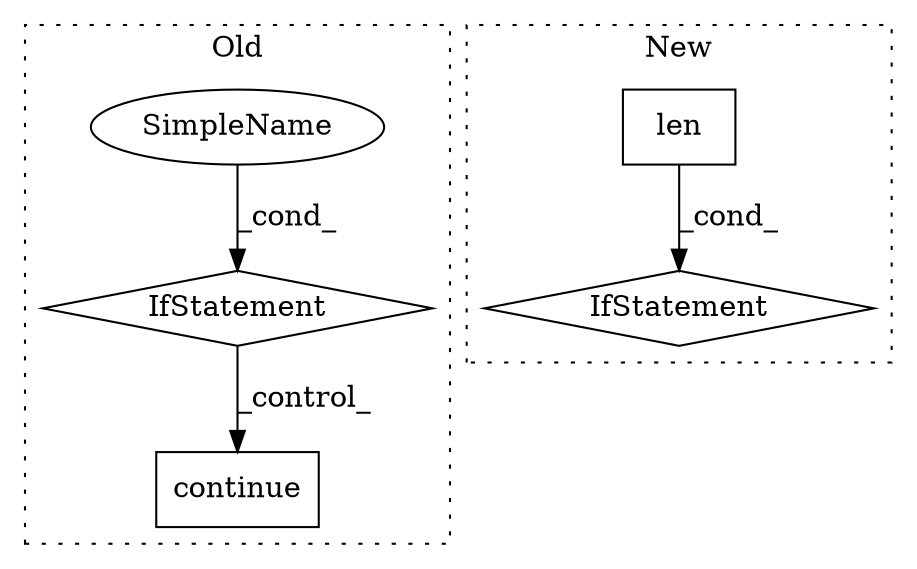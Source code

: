 digraph G {
subgraph cluster0 {
1 [label="continue" a="18" s="501" l="9" shape="box"];
4 [label="IfStatement" a="25" s="463,489" l="4,2" shape="diamond"];
5 [label="SimpleName" a="42" s="" l="" shape="ellipse"];
label = "Old";
style="dotted";
}
subgraph cluster1 {
2 [label="len" a="32" s="451,459" l="4,1" shape="box"];
3 [label="IfStatement" a="25" s="412,460" l="4,2" shape="diamond"];
label = "New";
style="dotted";
}
2 -> 3 [label="_cond_"];
4 -> 1 [label="_control_"];
5 -> 4 [label="_cond_"];
}